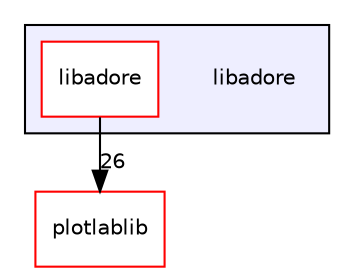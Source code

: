 digraph "/home/fascar/temp/adore/libadore" {
  compound=true
  node [ fontsize="10", fontname="Helvetica"];
  edge [ labelfontsize="10", labelfontname="Helvetica"];
  subgraph clusterdir_00929dca45ec76ed6859584482da2a34 {
    graph [ bgcolor="#eeeeff", pencolor="black", label="" URL="dir_00929dca45ec76ed6859584482da2a34.html"];
    dir_00929dca45ec76ed6859584482da2a34 [shape=plaintext label="libadore"];
  dir_44ba95b0288872d9e24a9fd10c37ff70 [shape=box label="libadore" fillcolor="white" style="filled" color="red" URL="dir_44ba95b0288872d9e24a9fd10c37ff70.html"];
  }
  dir_18b2dfb3931f9961b4b7423d99338341 [shape=box label="plotlablib" fillcolor="white" style="filled" color="red" URL="dir_18b2dfb3931f9961b4b7423d99338341.html"];
  dir_44ba95b0288872d9e24a9fd10c37ff70->dir_18b2dfb3931f9961b4b7423d99338341 [headlabel="26", labeldistance=1.5 headhref="dir_000037_000099.html"];
}
